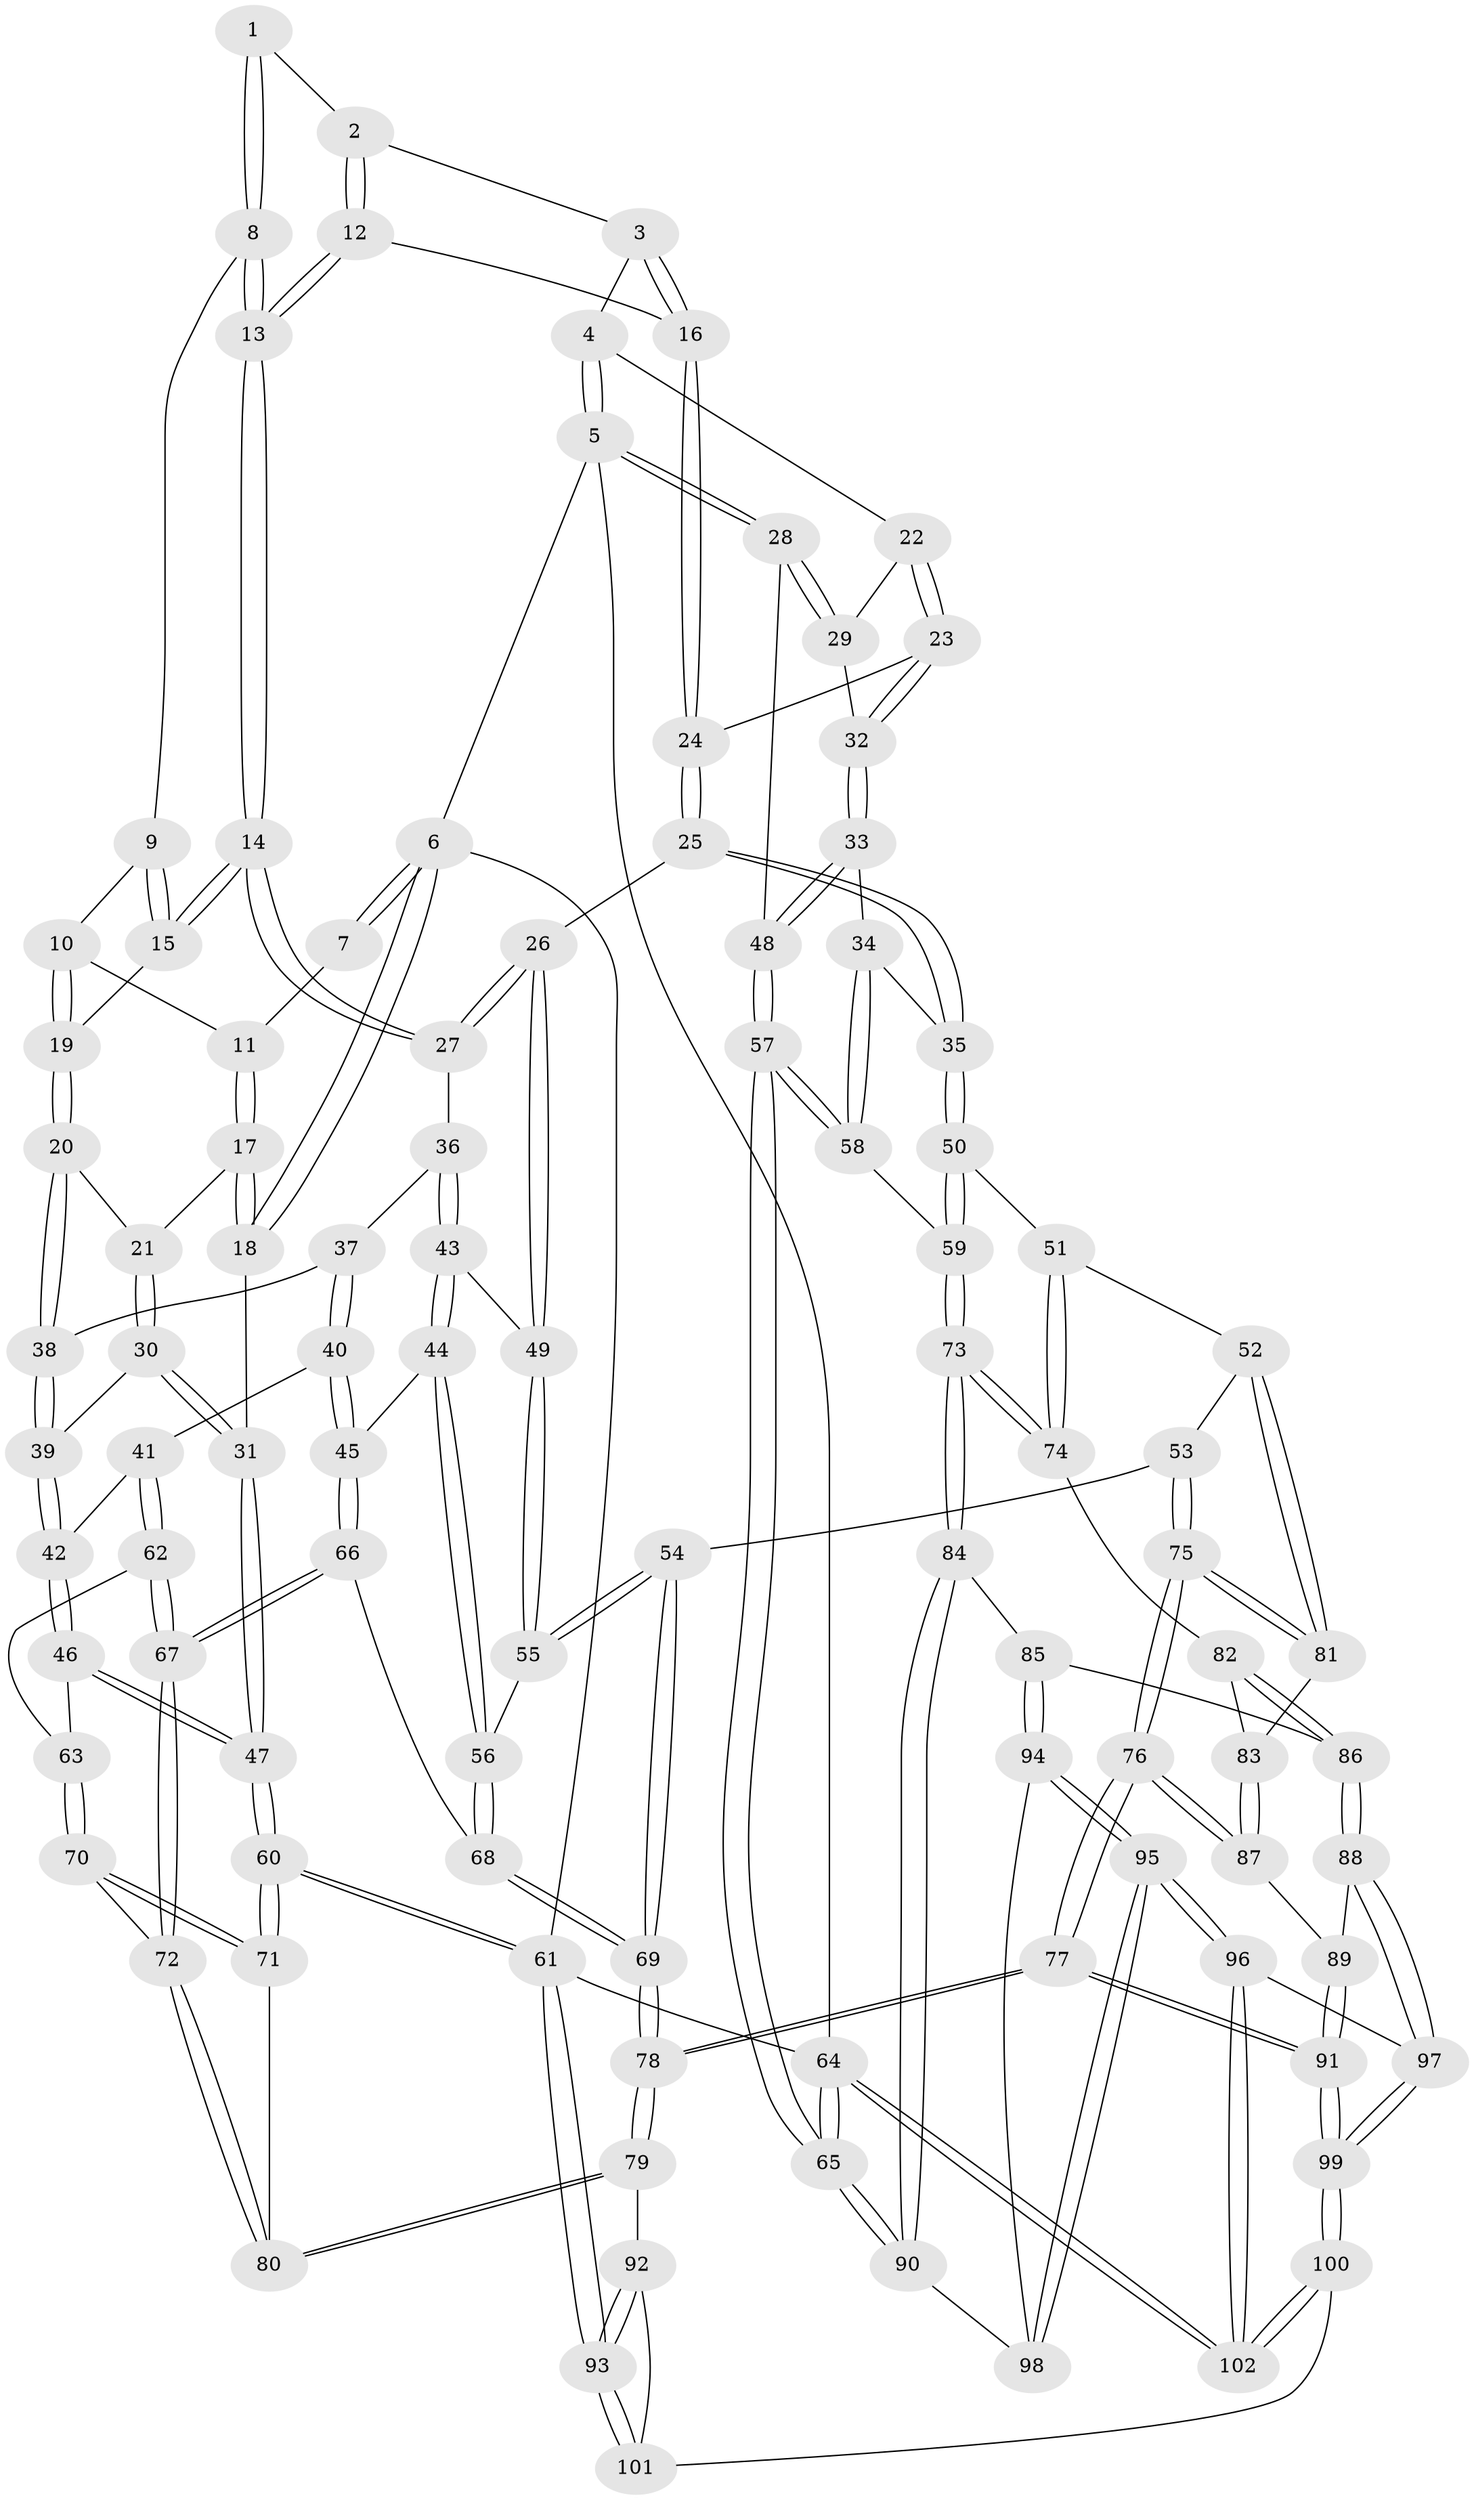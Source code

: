 // coarse degree distribution, {4: 0.4406779661016949, 5: 0.3220338983050847, 3: 0.15254237288135594, 6: 0.0847457627118644}
// Generated by graph-tools (version 1.1) at 2025/24/03/03/25 07:24:32]
// undirected, 102 vertices, 252 edges
graph export_dot {
graph [start="1"]
  node [color=gray90,style=filled];
  1 [pos="+0.48107699108762936+0"];
  2 [pos="+0.4991202115003783+0"];
  3 [pos="+0.8694311722318727+0"];
  4 [pos="+0.9819073426991012+0"];
  5 [pos="+1+0"];
  6 [pos="+0+0"];
  7 [pos="+0.13266022744197573+0"];
  8 [pos="+0.441913466264902+0"];
  9 [pos="+0.33440587394903837+0.051829594758361186"];
  10 [pos="+0.23776349108958575+0.07187494931167249"];
  11 [pos="+0.19692834446788984+0.0392802024322631"];
  12 [pos="+0.5808981258976745+0.09283035578821495"];
  13 [pos="+0.4658591675232723+0.181332771477341"];
  14 [pos="+0.45168337910372974+0.2288024330085951"];
  15 [pos="+0.37652367757141614+0.20621091096683367"];
  16 [pos="+0.6356367964925927+0.12091915417103773"];
  17 [pos="+0.08298340979027409+0.12587480520807784"];
  18 [pos="+0+0"];
  19 [pos="+0.2525463473551398+0.219765195401861"];
  20 [pos="+0.24444243174692415+0.22676232469860647"];
  21 [pos="+0.10819550483070606+0.16357771493313164"];
  22 [pos="+0.8110994842161824+0.11412184161458461"];
  23 [pos="+0.7675240647791298+0.16165305719271508"];
  24 [pos="+0.6694088926384509+0.19555463974059506"];
  25 [pos="+0.5658810141974044+0.3720923959822342"];
  26 [pos="+0.5600371162805374+0.37163503439038553"];
  27 [pos="+0.5165787791447497+0.3320494647327264"];
  28 [pos="+1+0.2253953212930608"];
  29 [pos="+0.8785160374900427+0.20478927269697544"];
  30 [pos="+0.05935382150325997+0.34271667324323357"];
  31 [pos="+0+0.33959078281108984"];
  32 [pos="+0.8427271666119198+0.3623857546684535"];
  33 [pos="+0.8470888401896606+0.40053524946966146"];
  34 [pos="+0.7925428120374898+0.43522689502238315"];
  35 [pos="+0.6574650510371675+0.4306174859457008"];
  36 [pos="+0.27845497584809265+0.36396283990972944"];
  37 [pos="+0.21279324952097248+0.35038399054781283"];
  38 [pos="+0.2047186082685288+0.3419540845893852"];
  39 [pos="+0.10179708527370394+0.35738086138177194"];
  40 [pos="+0.2491767948690508+0.5362923648942881"];
  41 [pos="+0.24557789597643404+0.5363291460400672"];
  42 [pos="+0.10930194721594066+0.5316698662905858"];
  43 [pos="+0.3726538991602174+0.490380582285162"];
  44 [pos="+0.31017105648437615+0.5317348179962779"];
  45 [pos="+0.25603080044274545+0.5416831217071448"];
  46 [pos="+0.04726186613516448+0.5822094933833495"];
  47 [pos="+0+0.5667771075759966"];
  48 [pos="+1+0.3670440133578909"];
  49 [pos="+0.4798541771858608+0.45761530840814096"];
  50 [pos="+0.6401847109190368+0.6125179727562421"];
  51 [pos="+0.5932877260287686+0.655772595600769"];
  52 [pos="+0.5543261521686295+0.6759736449533249"];
  53 [pos="+0.49863531806211536+0.6618315198168463"];
  54 [pos="+0.4933867936096279+0.6586409481568515"];
  55 [pos="+0.4637630875875379+0.6170154809074301"];
  56 [pos="+0.3899668302813389+0.6318213767453102"];
  57 [pos="+1+0.7194924198955088"];
  58 [pos="+0.8672355362734062+0.6591721483807107"];
  59 [pos="+0.7770253204671428+0.731346250414077"];
  60 [pos="+0+1"];
  61 [pos="+0+1"];
  62 [pos="+0.12763686746123348+0.6353385967159566"];
  63 [pos="+0.07184414896377331+0.6154659193251516"];
  64 [pos="+1+1"];
  65 [pos="+1+0.8162873675256068"];
  66 [pos="+0.24932198770134356+0.6291336518017713"];
  67 [pos="+0.21169165977376672+0.6759978501721419"];
  68 [pos="+0.34908720047999436+0.688131442424314"];
  69 [pos="+0.3645570648339282+0.7633880495117102"];
  70 [pos="+0.07773141230991468+0.6542061791630935"];
  71 [pos="+0.056329429862422994+0.8285065955731467"];
  72 [pos="+0.19691515605025012+0.7595899006239546"];
  73 [pos="+0.7648321099650074+0.7680128181900748"];
  74 [pos="+0.6408252851916374+0.7365945677821668"];
  75 [pos="+0.4632064383668648+0.7951277227872107"];
  76 [pos="+0.44866010719418453+0.8277871847196181"];
  77 [pos="+0.3845723014584679+0.8755210439932348"];
  78 [pos="+0.35203865728337475+0.8534207630358509"];
  79 [pos="+0.2937084928947007+0.8514938038369775"];
  80 [pos="+0.19628244913903473+0.7929535932964428"];
  81 [pos="+0.5561518519774361+0.7045601292091433"];
  82 [pos="+0.591442263170664+0.7845585463396109"];
  83 [pos="+0.5735675134376851+0.7833456748341167"];
  84 [pos="+0.760424912927607+0.8050315548750109"];
  85 [pos="+0.7532915641243506+0.8320346013455749"];
  86 [pos="+0.7265758884018506+0.8439507820615856"];
  87 [pos="+0.5657560590862987+0.7926129995867108"];
  88 [pos="+0.7044355729195764+0.865195275792672"];
  89 [pos="+0.5775587937632893+0.8509736536524286"];
  90 [pos="+1+0.8198265710296895"];
  91 [pos="+0.49174899258928945+1"];
  92 [pos="+0.25986827439287086+0.8980673910362001"];
  93 [pos="+0+1"];
  94 [pos="+0.7692985020516473+0.8504661416403868"];
  95 [pos="+0.8259593786609647+1"];
  96 [pos="+0.8259865672054534+1"];
  97 [pos="+0.6703135875203231+0.9129111151675919"];
  98 [pos="+0.9130928766099539+0.891687894008434"];
  99 [pos="+0.49812106588816657+1"];
  100 [pos="+0.5031013583927431+1"];
  101 [pos="+0.24102951970739914+1"];
  102 [pos="+0.8484008429163473+1"];
  1 -- 2;
  1 -- 8;
  1 -- 8;
  2 -- 3;
  2 -- 12;
  2 -- 12;
  3 -- 4;
  3 -- 16;
  3 -- 16;
  4 -- 5;
  4 -- 5;
  4 -- 22;
  5 -- 6;
  5 -- 28;
  5 -- 28;
  5 -- 64;
  6 -- 7;
  6 -- 7;
  6 -- 18;
  6 -- 18;
  6 -- 61;
  7 -- 11;
  8 -- 9;
  8 -- 13;
  8 -- 13;
  9 -- 10;
  9 -- 15;
  9 -- 15;
  10 -- 11;
  10 -- 19;
  10 -- 19;
  11 -- 17;
  11 -- 17;
  12 -- 13;
  12 -- 13;
  12 -- 16;
  13 -- 14;
  13 -- 14;
  14 -- 15;
  14 -- 15;
  14 -- 27;
  14 -- 27;
  15 -- 19;
  16 -- 24;
  16 -- 24;
  17 -- 18;
  17 -- 18;
  17 -- 21;
  18 -- 31;
  19 -- 20;
  19 -- 20;
  20 -- 21;
  20 -- 38;
  20 -- 38;
  21 -- 30;
  21 -- 30;
  22 -- 23;
  22 -- 23;
  22 -- 29;
  23 -- 24;
  23 -- 32;
  23 -- 32;
  24 -- 25;
  24 -- 25;
  25 -- 26;
  25 -- 35;
  25 -- 35;
  26 -- 27;
  26 -- 27;
  26 -- 49;
  26 -- 49;
  27 -- 36;
  28 -- 29;
  28 -- 29;
  28 -- 48;
  29 -- 32;
  30 -- 31;
  30 -- 31;
  30 -- 39;
  31 -- 47;
  31 -- 47;
  32 -- 33;
  32 -- 33;
  33 -- 34;
  33 -- 48;
  33 -- 48;
  34 -- 35;
  34 -- 58;
  34 -- 58;
  35 -- 50;
  35 -- 50;
  36 -- 37;
  36 -- 43;
  36 -- 43;
  37 -- 38;
  37 -- 40;
  37 -- 40;
  38 -- 39;
  38 -- 39;
  39 -- 42;
  39 -- 42;
  40 -- 41;
  40 -- 45;
  40 -- 45;
  41 -- 42;
  41 -- 62;
  41 -- 62;
  42 -- 46;
  42 -- 46;
  43 -- 44;
  43 -- 44;
  43 -- 49;
  44 -- 45;
  44 -- 56;
  44 -- 56;
  45 -- 66;
  45 -- 66;
  46 -- 47;
  46 -- 47;
  46 -- 63;
  47 -- 60;
  47 -- 60;
  48 -- 57;
  48 -- 57;
  49 -- 55;
  49 -- 55;
  50 -- 51;
  50 -- 59;
  50 -- 59;
  51 -- 52;
  51 -- 74;
  51 -- 74;
  52 -- 53;
  52 -- 81;
  52 -- 81;
  53 -- 54;
  53 -- 75;
  53 -- 75;
  54 -- 55;
  54 -- 55;
  54 -- 69;
  54 -- 69;
  55 -- 56;
  56 -- 68;
  56 -- 68;
  57 -- 58;
  57 -- 58;
  57 -- 65;
  57 -- 65;
  58 -- 59;
  59 -- 73;
  59 -- 73;
  60 -- 61;
  60 -- 61;
  60 -- 71;
  60 -- 71;
  61 -- 93;
  61 -- 93;
  61 -- 64;
  62 -- 63;
  62 -- 67;
  62 -- 67;
  63 -- 70;
  63 -- 70;
  64 -- 65;
  64 -- 65;
  64 -- 102;
  64 -- 102;
  65 -- 90;
  65 -- 90;
  66 -- 67;
  66 -- 67;
  66 -- 68;
  67 -- 72;
  67 -- 72;
  68 -- 69;
  68 -- 69;
  69 -- 78;
  69 -- 78;
  70 -- 71;
  70 -- 71;
  70 -- 72;
  71 -- 80;
  72 -- 80;
  72 -- 80;
  73 -- 74;
  73 -- 74;
  73 -- 84;
  73 -- 84;
  74 -- 82;
  75 -- 76;
  75 -- 76;
  75 -- 81;
  75 -- 81;
  76 -- 77;
  76 -- 77;
  76 -- 87;
  76 -- 87;
  77 -- 78;
  77 -- 78;
  77 -- 91;
  77 -- 91;
  78 -- 79;
  78 -- 79;
  79 -- 80;
  79 -- 80;
  79 -- 92;
  81 -- 83;
  82 -- 83;
  82 -- 86;
  82 -- 86;
  83 -- 87;
  83 -- 87;
  84 -- 85;
  84 -- 90;
  84 -- 90;
  85 -- 86;
  85 -- 94;
  85 -- 94;
  86 -- 88;
  86 -- 88;
  87 -- 89;
  88 -- 89;
  88 -- 97;
  88 -- 97;
  89 -- 91;
  89 -- 91;
  90 -- 98;
  91 -- 99;
  91 -- 99;
  92 -- 93;
  92 -- 93;
  92 -- 101;
  93 -- 101;
  93 -- 101;
  94 -- 95;
  94 -- 95;
  94 -- 98;
  95 -- 96;
  95 -- 96;
  95 -- 98;
  95 -- 98;
  96 -- 97;
  96 -- 102;
  96 -- 102;
  97 -- 99;
  97 -- 99;
  99 -- 100;
  99 -- 100;
  100 -- 101;
  100 -- 102;
  100 -- 102;
}
